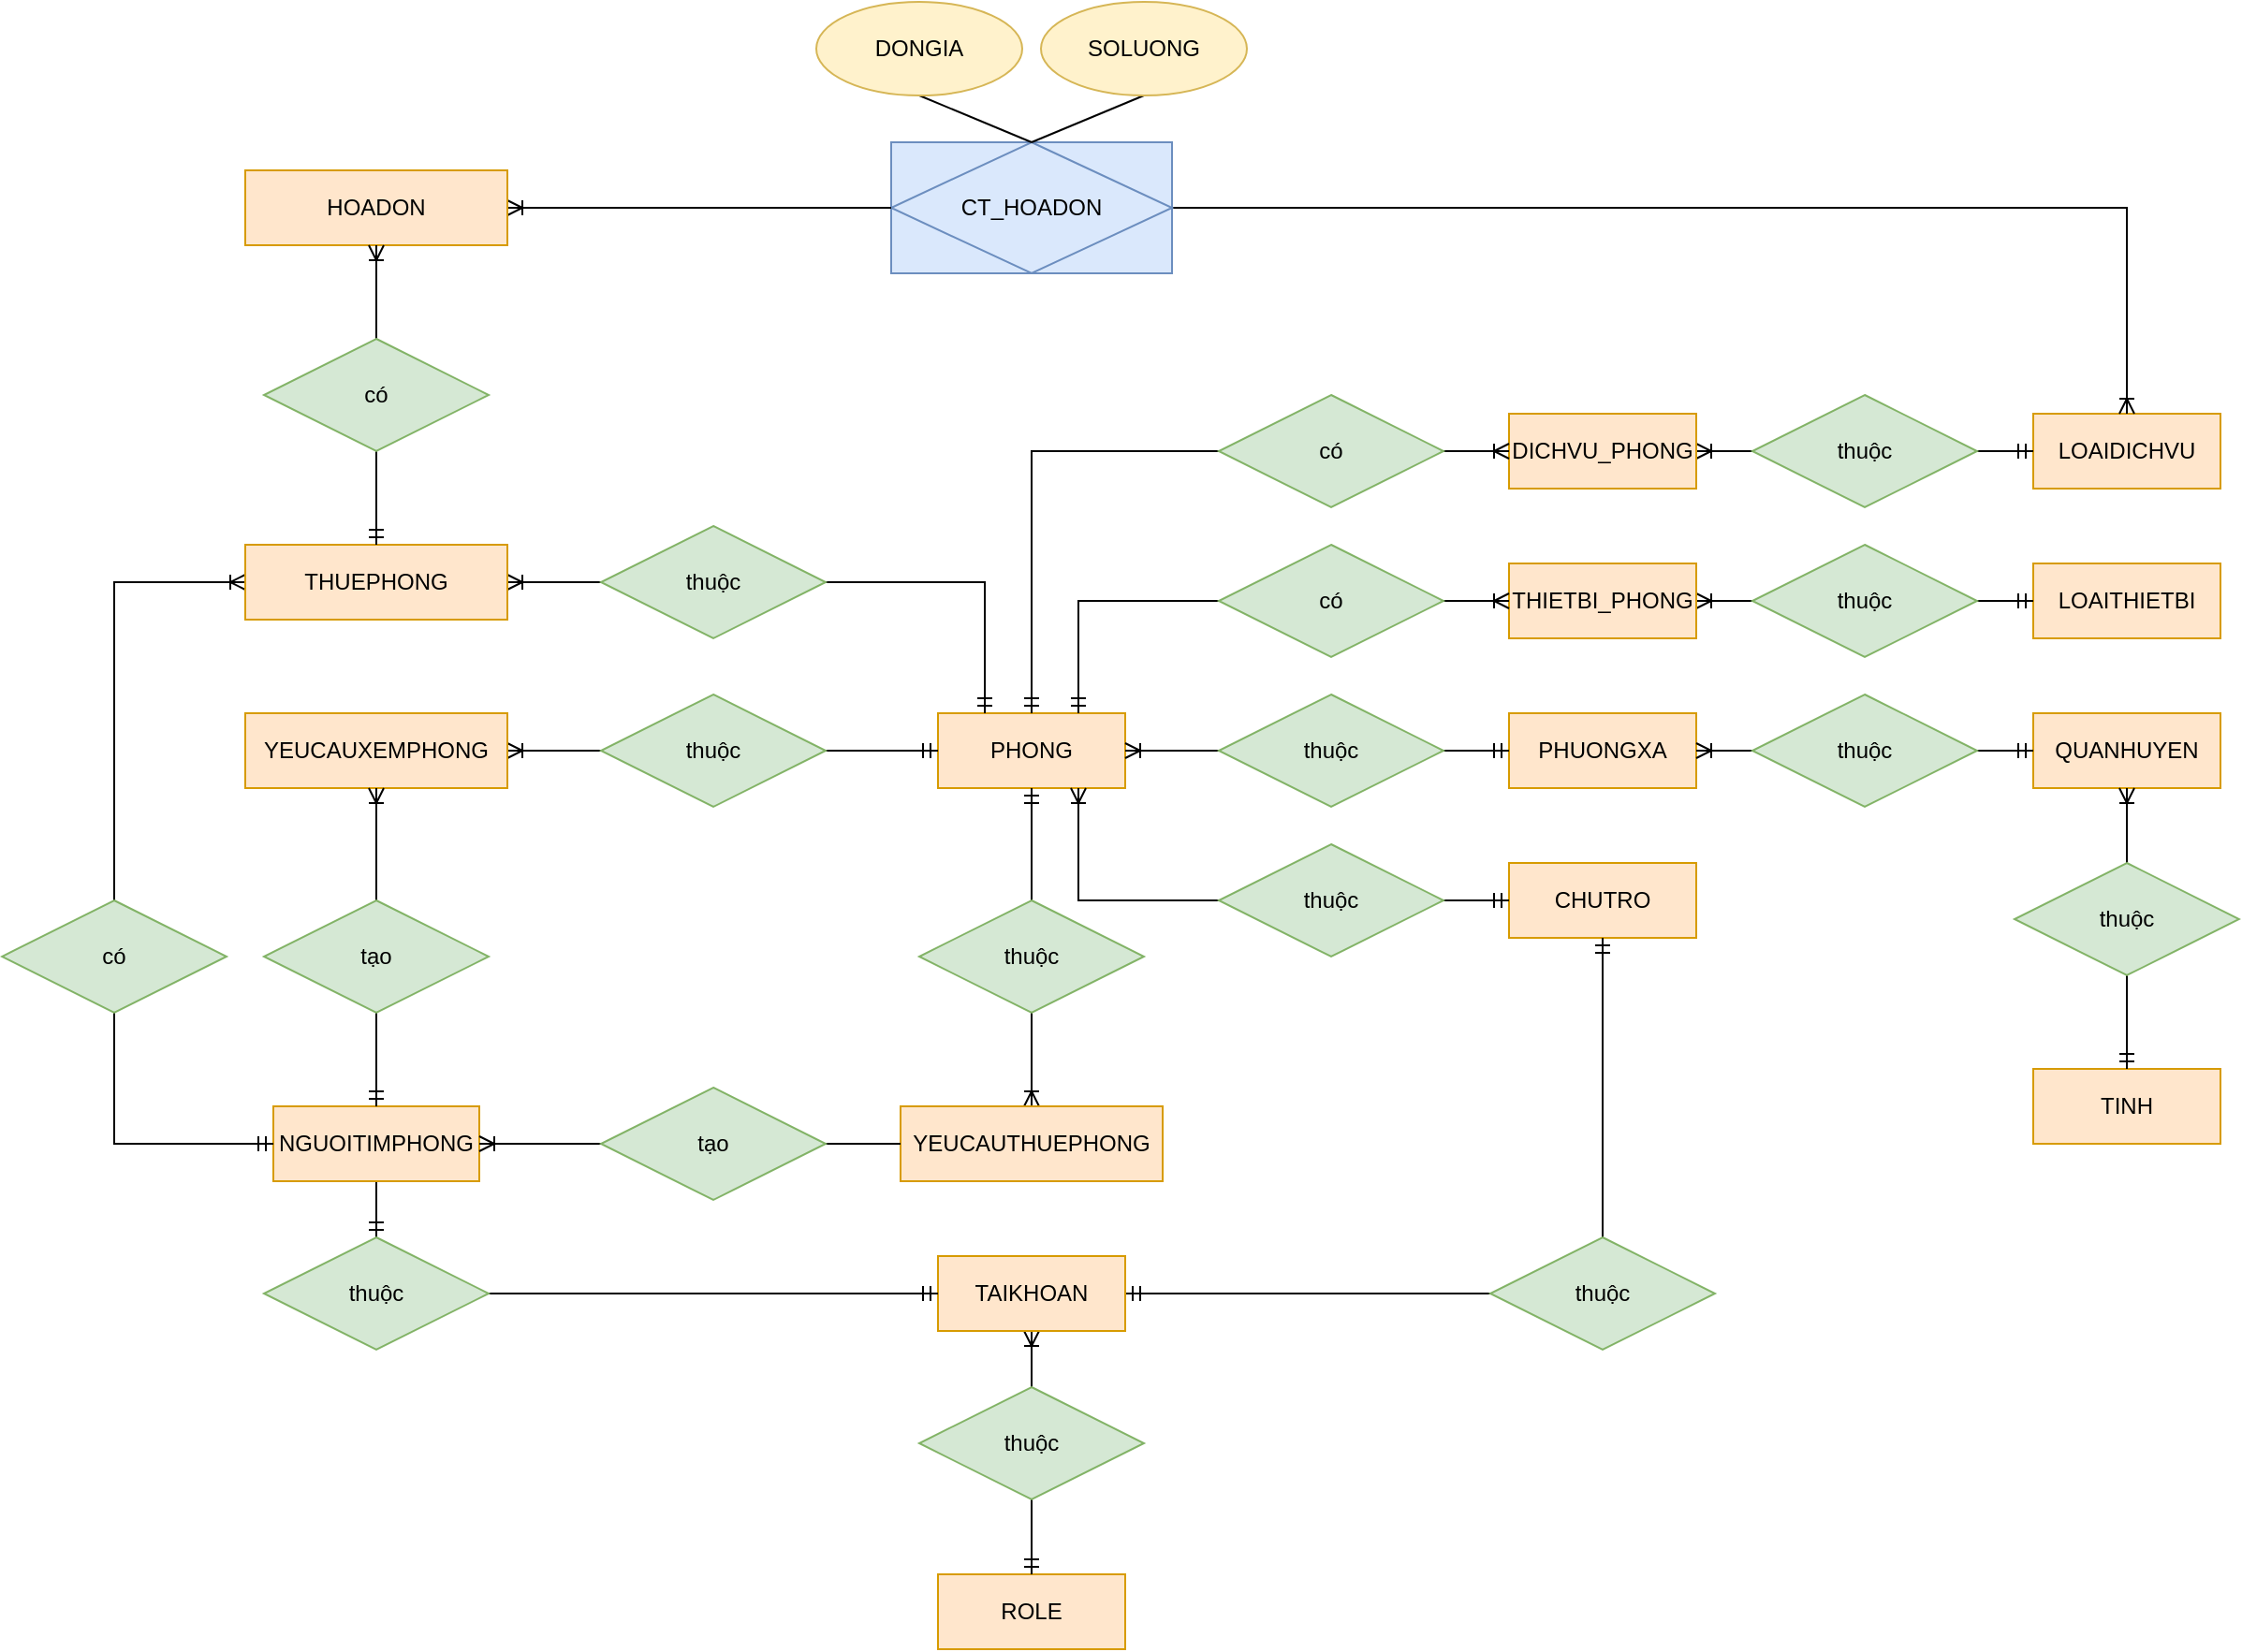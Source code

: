 <mxfile version="24.0.4" type="device">
  <diagram name="Page-1" id="qAxd_SzaQkCmQVhb05f6">
    <mxGraphModel dx="2465" dy="2068" grid="1" gridSize="10" guides="1" tooltips="1" connect="1" arrows="1" fold="1" page="1" pageScale="1" pageWidth="850" pageHeight="1100" math="0" shadow="0">
      <root>
        <mxCell id="0" />
        <mxCell id="1" parent="0" />
        <mxCell id="16j_9UyL-g9f7a7CFyK_-1" value="PHONG" style="whiteSpace=wrap;html=1;align=center;fillColor=#ffe6cc;strokeColor=#d79b00;" parent="1" vertex="1">
          <mxGeometry x="380" y="300" width="100" height="40" as="geometry" />
        </mxCell>
        <mxCell id="16j_9UyL-g9f7a7CFyK_-2" value="CHUTRO" style="whiteSpace=wrap;html=1;align=center;fillColor=#ffe6cc;strokeColor=#d79b00;" parent="1" vertex="1">
          <mxGeometry x="685" y="380" width="100" height="40" as="geometry" />
        </mxCell>
        <mxCell id="16j_9UyL-g9f7a7CFyK_-3" value="LOAI&lt;span style=&quot;background-color: initial;&quot;&gt;DICHVU&lt;/span&gt;" style="whiteSpace=wrap;html=1;align=center;fillColor=#ffe6cc;strokeColor=#d79b00;" parent="1" vertex="1">
          <mxGeometry x="965" y="140" width="100" height="40" as="geometry" />
        </mxCell>
        <mxCell id="16j_9UyL-g9f7a7CFyK_-4" value="LOAITHIETBI" style="whiteSpace=wrap;html=1;align=center;fillColor=#ffe6cc;strokeColor=#d79b00;" parent="1" vertex="1">
          <mxGeometry x="965" y="220" width="100" height="40" as="geometry" />
        </mxCell>
        <mxCell id="16j_9UyL-g9f7a7CFyK_-5" value="PHUONGXA" style="whiteSpace=wrap;html=1;align=center;fillColor=#ffe6cc;strokeColor=#d79b00;" parent="1" vertex="1">
          <mxGeometry x="685" y="300" width="100" height="40" as="geometry" />
        </mxCell>
        <mxCell id="16j_9UyL-g9f7a7CFyK_-6" value="QUANHUYEN" style="whiteSpace=wrap;html=1;align=center;fillColor=#ffe6cc;strokeColor=#d79b00;" parent="1" vertex="1">
          <mxGeometry x="965" y="300" width="100" height="40" as="geometry" />
        </mxCell>
        <mxCell id="16j_9UyL-g9f7a7CFyK_-7" value="TINH" style="whiteSpace=wrap;html=1;align=center;fillColor=#ffe6cc;strokeColor=#d79b00;" parent="1" vertex="1">
          <mxGeometry x="965" y="490" width="100" height="40" as="geometry" />
        </mxCell>
        <mxCell id="Vf8y5KTE2COu4aGGxKiX-9" style="edgeStyle=orthogonalEdgeStyle;rounded=0;orthogonalLoop=1;jettySize=auto;html=1;exitX=0.5;exitY=1;exitDx=0;exitDy=0;endArrow=ERmandOne;endFill=0;startArrow=ERmandOne;startFill=0;" parent="1" target="Vf8y5KTE2COu4aGGxKiX-7" edge="1">
          <mxGeometry relative="1" as="geometry">
            <Array as="points">
              <mxPoint x="80" y="550" />
              <mxPoint x="80" y="550" />
            </Array>
            <mxPoint x="80" y="530" as="sourcePoint" />
          </mxGeometry>
        </mxCell>
        <mxCell id="16j_9UyL-g9f7a7CFyK_-8" value="NGUOITIMPHONG" style="whiteSpace=wrap;html=1;align=center;fillColor=#ffe6cc;strokeColor=#d79b00;" parent="1" vertex="1">
          <mxGeometry x="25" y="510" width="110" height="40" as="geometry" />
        </mxCell>
        <mxCell id="16j_9UyL-g9f7a7CFyK_-14" style="edgeStyle=orthogonalEdgeStyle;rounded=0;orthogonalLoop=1;jettySize=auto;html=1;exitX=0;exitY=0.5;exitDx=0;exitDy=0;entryX=0.75;entryY=1;entryDx=0;entryDy=0;endArrow=ERoneToMany;endFill=0;" parent="1" source="16j_9UyL-g9f7a7CFyK_-12" target="16j_9UyL-g9f7a7CFyK_-1" edge="1">
          <mxGeometry relative="1" as="geometry" />
        </mxCell>
        <mxCell id="16j_9UyL-g9f7a7CFyK_-15" style="edgeStyle=orthogonalEdgeStyle;rounded=0;orthogonalLoop=1;jettySize=auto;html=1;exitX=1;exitY=0.5;exitDx=0;exitDy=0;entryX=0;entryY=0.5;entryDx=0;entryDy=0;endArrow=ERmandOne;endFill=0;" parent="1" source="16j_9UyL-g9f7a7CFyK_-12" target="16j_9UyL-g9f7a7CFyK_-2" edge="1">
          <mxGeometry relative="1" as="geometry" />
        </mxCell>
        <mxCell id="16j_9UyL-g9f7a7CFyK_-12" value="thuộc&lt;br&gt;" style="shape=rhombus;perimeter=rhombusPerimeter;whiteSpace=wrap;html=1;align=center;fillColor=#d5e8d4;strokeColor=#82b366;" parent="1" vertex="1">
          <mxGeometry x="530" y="370" width="120" height="60" as="geometry" />
        </mxCell>
        <mxCell id="16j_9UyL-g9f7a7CFyK_-17" style="edgeStyle=orthogonalEdgeStyle;rounded=0;orthogonalLoop=1;jettySize=auto;html=1;exitX=0;exitY=0.5;exitDx=0;exitDy=0;entryX=0.5;entryY=0;entryDx=0;entryDy=0;endArrow=ERmandOne;endFill=0;startArrow=none;startFill=0;" parent="1" source="iKUAATKLOtILq44134Fg-15" target="16j_9UyL-g9f7a7CFyK_-1" edge="1">
          <mxGeometry relative="1" as="geometry">
            <mxPoint x="620" y="320" as="sourcePoint" />
          </mxGeometry>
        </mxCell>
        <mxCell id="16j_9UyL-g9f7a7CFyK_-18" style="edgeStyle=orthogonalEdgeStyle;rounded=0;orthogonalLoop=1;jettySize=auto;html=1;exitX=1;exitY=0.5;exitDx=0;exitDy=0;endArrow=none;endFill=0;startArrow=ERoneToMany;startFill=0;entryX=0;entryY=0.5;entryDx=0;entryDy=0;" parent="1" source="iKUAATKLOtILq44134Fg-3" target="iKUAATKLOtILq44134Fg-11" edge="1">
          <mxGeometry relative="1" as="geometry">
            <mxPoint x="795" y="160" as="sourcePoint" />
          </mxGeometry>
        </mxCell>
        <mxCell id="16j_9UyL-g9f7a7CFyK_-24" style="edgeStyle=orthogonalEdgeStyle;rounded=0;orthogonalLoop=1;jettySize=auto;html=1;exitX=1;exitY=0.5;exitDx=0;exitDy=0;entryX=0;entryY=0.5;entryDx=0;entryDy=0;endArrow=none;endFill=0;startArrow=ERoneToMany;startFill=0;" parent="1" source="iKUAATKLOtILq44134Fg-2" target="iKUAATKLOtILq44134Fg-12" edge="1">
          <mxGeometry relative="1" as="geometry">
            <mxPoint x="795" y="240" as="sourcePoint" />
          </mxGeometry>
        </mxCell>
        <mxCell id="16j_9UyL-g9f7a7CFyK_-25" style="edgeStyle=orthogonalEdgeStyle;rounded=0;orthogonalLoop=1;jettySize=auto;html=1;exitX=0;exitY=0.5;exitDx=0;exitDy=0;entryX=0.75;entryY=0;entryDx=0;entryDy=0;endArrow=ERmandOne;endFill=0;startArrow=none;startFill=0;" parent="1" source="iKUAATKLOtILq44134Fg-16" target="16j_9UyL-g9f7a7CFyK_-1" edge="1">
          <mxGeometry relative="1" as="geometry">
            <mxPoint x="620" y="180" as="sourcePoint" />
          </mxGeometry>
        </mxCell>
        <mxCell id="16j_9UyL-g9f7a7CFyK_-27" style="edgeStyle=orthogonalEdgeStyle;rounded=0;orthogonalLoop=1;jettySize=auto;html=1;exitX=1;exitY=0.5;exitDx=0;exitDy=0;entryX=0;entryY=0.5;entryDx=0;entryDy=0;endArrow=ERmandOne;endFill=0;" parent="1" source="16j_9UyL-g9f7a7CFyK_-26" target="16j_9UyL-g9f7a7CFyK_-5" edge="1">
          <mxGeometry relative="1" as="geometry" />
        </mxCell>
        <mxCell id="16j_9UyL-g9f7a7CFyK_-28" style="edgeStyle=orthogonalEdgeStyle;rounded=0;orthogonalLoop=1;jettySize=auto;html=1;exitX=0;exitY=0.5;exitDx=0;exitDy=0;entryX=1;entryY=0.5;entryDx=0;entryDy=0;endArrow=ERoneToMany;endFill=0;" parent="1" source="16j_9UyL-g9f7a7CFyK_-26" target="16j_9UyL-g9f7a7CFyK_-1" edge="1">
          <mxGeometry relative="1" as="geometry" />
        </mxCell>
        <mxCell id="16j_9UyL-g9f7a7CFyK_-26" value="thuộc" style="shape=rhombus;perimeter=rhombusPerimeter;whiteSpace=wrap;html=1;align=center;fillColor=#d5e8d4;strokeColor=#82b366;" parent="1" vertex="1">
          <mxGeometry x="530" y="290" width="120" height="60" as="geometry" />
        </mxCell>
        <mxCell id="16j_9UyL-g9f7a7CFyK_-30" style="edgeStyle=orthogonalEdgeStyle;rounded=0;orthogonalLoop=1;jettySize=auto;html=1;exitX=0;exitY=0.5;exitDx=0;exitDy=0;entryX=1;entryY=0.5;entryDx=0;entryDy=0;endArrow=ERoneToMany;endFill=0;" parent="1" source="16j_9UyL-g9f7a7CFyK_-29" target="16j_9UyL-g9f7a7CFyK_-5" edge="1">
          <mxGeometry relative="1" as="geometry">
            <mxPoint x="945" y="470" as="targetPoint" />
          </mxGeometry>
        </mxCell>
        <mxCell id="SWeUmyPQ4jeQDqH1-Q_F-1" style="edgeStyle=orthogonalEdgeStyle;rounded=0;orthogonalLoop=1;jettySize=auto;html=1;exitX=1;exitY=0.5;exitDx=0;exitDy=0;entryX=0;entryY=0.5;entryDx=0;entryDy=0;endArrow=ERmandOne;endFill=0;" parent="1" source="16j_9UyL-g9f7a7CFyK_-29" target="16j_9UyL-g9f7a7CFyK_-6" edge="1">
          <mxGeometry relative="1" as="geometry" />
        </mxCell>
        <mxCell id="16j_9UyL-g9f7a7CFyK_-29" value="thuộc&lt;br&gt;" style="shape=rhombus;perimeter=rhombusPerimeter;whiteSpace=wrap;html=1;align=center;fillColor=#d5e8d4;strokeColor=#82b366;" parent="1" vertex="1">
          <mxGeometry x="815" y="290" width="120" height="60" as="geometry" />
        </mxCell>
        <mxCell id="16j_9UyL-g9f7a7CFyK_-38" style="edgeStyle=orthogonalEdgeStyle;rounded=0;orthogonalLoop=1;jettySize=auto;html=1;exitX=0.5;exitY=0;exitDx=0;exitDy=0;endArrow=ERoneToMany;endFill=0;" parent="1" source="16j_9UyL-g9f7a7CFyK_-37" target="16j_9UyL-g9f7a7CFyK_-6" edge="1">
          <mxGeometry relative="1" as="geometry" />
        </mxCell>
        <mxCell id="16j_9UyL-g9f7a7CFyK_-39" style="edgeStyle=orthogonalEdgeStyle;rounded=0;orthogonalLoop=1;jettySize=auto;html=1;exitX=0.5;exitY=1;exitDx=0;exitDy=0;entryX=0.5;entryY=0;entryDx=0;entryDy=0;endArrow=ERmandOne;endFill=0;" parent="1" source="16j_9UyL-g9f7a7CFyK_-37" target="16j_9UyL-g9f7a7CFyK_-7" edge="1">
          <mxGeometry relative="1" as="geometry" />
        </mxCell>
        <mxCell id="16j_9UyL-g9f7a7CFyK_-37" value="thuộc" style="shape=rhombus;perimeter=rhombusPerimeter;whiteSpace=wrap;html=1;align=center;fillColor=#d5e8d4;strokeColor=#82b366;" parent="1" vertex="1">
          <mxGeometry x="955" y="380" width="120" height="60" as="geometry" />
        </mxCell>
        <mxCell id="16j_9UyL-g9f7a7CFyK_-44" style="edgeStyle=orthogonalEdgeStyle;rounded=0;orthogonalLoop=1;jettySize=auto;html=1;exitX=0.5;exitY=1;exitDx=0;exitDy=0;endArrow=ERmandOne;endFill=0;entryX=0.5;entryY=0;entryDx=0;entryDy=0;startArrow=none;startFill=0;" parent="1" source="iKUAATKLOtILq44134Fg-24" target="16j_9UyL-g9f7a7CFyK_-8" edge="1">
          <mxGeometry relative="1" as="geometry">
            <mxPoint x="10" y="310" as="sourcePoint" />
            <mxPoint x="25" y="510" as="targetPoint" />
          </mxGeometry>
        </mxCell>
        <mxCell id="16j_9UyL-g9f7a7CFyK_-45" style="edgeStyle=orthogonalEdgeStyle;rounded=0;orthogonalLoop=1;jettySize=auto;html=1;exitX=1;exitY=0.5;exitDx=0;exitDy=0;entryX=0;entryY=0.5;entryDx=0;entryDy=0;endArrow=none;endFill=0;startArrow=ERoneToMany;startFill=0;" parent="1" source="iKUAATKLOtILq44134Fg-6" target="iKUAATKLOtILq44134Fg-20" edge="1">
          <mxGeometry relative="1" as="geometry">
            <mxPoint x="155" y="205" as="sourcePoint" />
          </mxGeometry>
        </mxCell>
        <mxCell id="OK-HGybYywkDAGOTww50-4" style="edgeStyle=orthogonalEdgeStyle;rounded=0;orthogonalLoop=1;jettySize=auto;html=1;entryX=0.5;entryY=1;entryDx=0;entryDy=0;endArrow=none;endFill=0;startArrow=ERoneToMany;startFill=0;exitX=0.5;exitY=0;exitDx=0;exitDy=0;" parent="1" source="iKUAATKLOtILq44134Fg-5" target="iKUAATKLOtILq44134Fg-23" edge="1">
          <mxGeometry relative="1" as="geometry">
            <mxPoint x="404" y="512" as="sourcePoint" />
          </mxGeometry>
        </mxCell>
        <mxCell id="OK-HGybYywkDAGOTww50-6" style="edgeStyle=orthogonalEdgeStyle;rounded=0;orthogonalLoop=1;jettySize=auto;html=1;exitX=0;exitY=0.5;exitDx=0;exitDy=0;entryX=1;entryY=0.5;entryDx=0;entryDy=0;endArrow=ERoneToMany;endFill=0;" parent="1" source="iKUAATKLOtILq44134Fg-19" target="16j_9UyL-g9f7a7CFyK_-8" edge="1">
          <mxGeometry relative="1" as="geometry">
            <mxPoint x="170" y="510" as="sourcePoint" />
            <mxPoint x="135" y="510" as="targetPoint" />
          </mxGeometry>
        </mxCell>
        <mxCell id="xMZ0k_BKHOlbC9z2a1ss-3" style="edgeStyle=orthogonalEdgeStyle;rounded=0;orthogonalLoop=1;jettySize=auto;html=1;exitX=0.5;exitY=1;exitDx=0;exitDy=0;entryX=0.5;entryY=0;entryDx=0;entryDy=0;strokeColor=none;endArrow=none;endFill=0;" parent="1" edge="1">
          <mxGeometry relative="1" as="geometry">
            <mxPoint x="670" y="190" as="sourcePoint" />
            <mxPoint x="725" y="210.0" as="targetPoint" />
          </mxGeometry>
        </mxCell>
        <mxCell id="xMZ0k_BKHOlbC9z2a1ss-4" style="edgeStyle=orthogonalEdgeStyle;rounded=0;orthogonalLoop=1;jettySize=auto;html=1;exitX=0.5;exitY=1;exitDx=0;exitDy=0;entryX=0.5;entryY=0;entryDx=0;entryDy=0;strokeColor=none;endArrow=none;endFill=0;" parent="1" edge="1">
          <mxGeometry relative="1" as="geometry">
            <mxPoint x="725" y="120" as="targetPoint" />
            <mxPoint x="725" y="110" as="sourcePoint" />
          </mxGeometry>
        </mxCell>
        <mxCell id="Vf8y5KTE2COu4aGGxKiX-3" style="edgeStyle=orthogonalEdgeStyle;rounded=0;orthogonalLoop=1;jettySize=auto;html=1;exitX=0.5;exitY=1;exitDx=0;exitDy=0;entryX=0.5;entryY=0;entryDx=0;entryDy=0;endArrow=none;endFill=0;startArrow=ERoneToMany;startFill=0;" parent="1" source="Vf8y5KTE2COu4aGGxKiX-1" target="Vf8y5KTE2COu4aGGxKiX-4" edge="1">
          <mxGeometry relative="1" as="geometry" />
        </mxCell>
        <mxCell id="Vf8y5KTE2COu4aGGxKiX-11" style="edgeStyle=orthogonalEdgeStyle;rounded=0;orthogonalLoop=1;jettySize=auto;html=1;exitX=1;exitY=0.5;exitDx=0;exitDy=0;entryX=0;entryY=0.5;entryDx=0;entryDy=0;endArrow=none;endFill=0;startArrow=ERmandOne;startFill=0;" parent="1" source="Vf8y5KTE2COu4aGGxKiX-1" target="Vf8y5KTE2COu4aGGxKiX-8" edge="1">
          <mxGeometry relative="1" as="geometry" />
        </mxCell>
        <mxCell id="Vf8y5KTE2COu4aGGxKiX-1" value="TAIKHOAN" style="whiteSpace=wrap;html=1;align=center;fillColor=#ffe6cc;strokeColor=#d79b00;" parent="1" vertex="1">
          <mxGeometry x="380" y="590" width="100" height="40" as="geometry" />
        </mxCell>
        <mxCell id="Vf8y5KTE2COu4aGGxKiX-2" value="ROLE" style="whiteSpace=wrap;html=1;align=center;fillColor=#ffe6cc;strokeColor=#d79b00;" parent="1" vertex="1">
          <mxGeometry x="380" y="760" width="100" height="40" as="geometry" />
        </mxCell>
        <mxCell id="Vf8y5KTE2COu4aGGxKiX-6" style="edgeStyle=orthogonalEdgeStyle;rounded=0;orthogonalLoop=1;jettySize=auto;html=1;exitX=0.5;exitY=1;exitDx=0;exitDy=0;entryX=0.5;entryY=0;entryDx=0;entryDy=0;endArrow=ERmandOne;endFill=0;" parent="1" source="Vf8y5KTE2COu4aGGxKiX-4" target="Vf8y5KTE2COu4aGGxKiX-2" edge="1">
          <mxGeometry relative="1" as="geometry" />
        </mxCell>
        <mxCell id="Vf8y5KTE2COu4aGGxKiX-4" value="thuộc&lt;br&gt;" style="shape=rhombus;perimeter=rhombusPerimeter;whiteSpace=wrap;html=1;align=center;fillColor=#d5e8d4;strokeColor=#82b366;" parent="1" vertex="1">
          <mxGeometry x="370" y="660" width="120" height="60" as="geometry" />
        </mxCell>
        <mxCell id="Vf8y5KTE2COu4aGGxKiX-10" style="edgeStyle=orthogonalEdgeStyle;rounded=0;orthogonalLoop=1;jettySize=auto;html=1;exitX=1;exitY=0.5;exitDx=0;exitDy=0;entryX=0;entryY=0.5;entryDx=0;entryDy=0;startArrow=none;startFill=0;endArrow=ERmandOne;endFill=0;" parent="1" source="Vf8y5KTE2COu4aGGxKiX-7" target="Vf8y5KTE2COu4aGGxKiX-1" edge="1">
          <mxGeometry relative="1" as="geometry" />
        </mxCell>
        <mxCell id="Vf8y5KTE2COu4aGGxKiX-7" value="thuộc&lt;br&gt;" style="shape=rhombus;perimeter=rhombusPerimeter;whiteSpace=wrap;html=1;align=center;fillColor=#d5e8d4;strokeColor=#82b366;" parent="1" vertex="1">
          <mxGeometry x="20" y="580" width="120" height="60" as="geometry" />
        </mxCell>
        <mxCell id="Vf8y5KTE2COu4aGGxKiX-12" style="edgeStyle=orthogonalEdgeStyle;rounded=0;orthogonalLoop=1;jettySize=auto;html=1;exitX=0.5;exitY=0;exitDx=0;exitDy=0;entryX=0.5;entryY=1;entryDx=0;entryDy=0;endArrow=ERmandOne;endFill=0;" parent="1" source="Vf8y5KTE2COu4aGGxKiX-8" target="16j_9UyL-g9f7a7CFyK_-2" edge="1">
          <mxGeometry relative="1" as="geometry" />
        </mxCell>
        <mxCell id="Vf8y5KTE2COu4aGGxKiX-8" value="thuộc&lt;br&gt;" style="shape=rhombus;perimeter=rhombusPerimeter;whiteSpace=wrap;html=1;align=center;fillColor=#d5e8d4;strokeColor=#82b366;" parent="1" vertex="1">
          <mxGeometry x="675" y="580" width="120" height="60" as="geometry" />
        </mxCell>
        <mxCell id="iKUAATKLOtILq44134Fg-2" value="THIETBI_PHONG" style="whiteSpace=wrap;html=1;align=center;fillColor=#ffe6cc;strokeColor=#d79b00;" vertex="1" parent="1">
          <mxGeometry x="685" y="220" width="100" height="40" as="geometry" />
        </mxCell>
        <mxCell id="iKUAATKLOtILq44134Fg-3" value="DICHVU_PHONG" style="whiteSpace=wrap;html=1;align=center;fillColor=#ffe6cc;strokeColor=#d79b00;" vertex="1" parent="1">
          <mxGeometry x="685" y="140" width="100" height="40" as="geometry" />
        </mxCell>
        <mxCell id="iKUAATKLOtILq44134Fg-5" value="YEUCAUTHUEPHONG" style="whiteSpace=wrap;html=1;align=center;fillColor=#ffe6cc;strokeColor=#d79b00;" vertex="1" parent="1">
          <mxGeometry x="360" y="510" width="140" height="40" as="geometry" />
        </mxCell>
        <mxCell id="iKUAATKLOtILq44134Fg-6" value="YEUCAUXEMPHONG" style="whiteSpace=wrap;html=1;align=center;fillColor=#ffe6cc;strokeColor=#d79b00;" vertex="1" parent="1">
          <mxGeometry x="10" y="300" width="140" height="40" as="geometry" />
        </mxCell>
        <mxCell id="iKUAATKLOtILq44134Fg-9" style="edgeStyle=orthogonalEdgeStyle;rounded=0;orthogonalLoop=1;jettySize=auto;html=1;entryX=0;entryY=0.5;entryDx=0;entryDy=0;endArrow=none;endFill=0;startArrow=ERoneToMany;startFill=0;" edge="1" parent="1" source="iKUAATKLOtILq44134Fg-8" target="iKUAATKLOtILq44134Fg-27">
          <mxGeometry relative="1" as="geometry" />
        </mxCell>
        <mxCell id="iKUAATKLOtILq44134Fg-10" style="edgeStyle=orthogonalEdgeStyle;rounded=0;orthogonalLoop=1;jettySize=auto;html=1;endArrow=none;endFill=0;startArrow=ERoneToMany;startFill=0;exitX=0;exitY=0.5;exitDx=0;exitDy=0;entryX=0.5;entryY=0;entryDx=0;entryDy=0;" edge="1" parent="1" source="iKUAATKLOtILq44134Fg-8" target="iKUAATKLOtILq44134Fg-29">
          <mxGeometry relative="1" as="geometry">
            <mxPoint y="550" as="targetPoint" />
          </mxGeometry>
        </mxCell>
        <mxCell id="iKUAATKLOtILq44134Fg-8" value="THUEPHONG" style="whiteSpace=wrap;html=1;align=center;fillColor=#ffe6cc;strokeColor=#d79b00;" vertex="1" parent="1">
          <mxGeometry x="10" y="210" width="140" height="40" as="geometry" />
        </mxCell>
        <mxCell id="iKUAATKLOtILq44134Fg-14" style="edgeStyle=orthogonalEdgeStyle;rounded=0;orthogonalLoop=1;jettySize=auto;html=1;entryX=0;entryY=0.5;entryDx=0;entryDy=0;endArrow=ERmandOne;endFill=0;" edge="1" parent="1" source="iKUAATKLOtILq44134Fg-11" target="16j_9UyL-g9f7a7CFyK_-3">
          <mxGeometry relative="1" as="geometry" />
        </mxCell>
        <mxCell id="iKUAATKLOtILq44134Fg-11" value="thuộc&lt;br&gt;" style="shape=rhombus;perimeter=rhombusPerimeter;whiteSpace=wrap;html=1;align=center;fillColor=#d5e8d4;strokeColor=#82b366;" vertex="1" parent="1">
          <mxGeometry x="815" y="130" width="120" height="60" as="geometry" />
        </mxCell>
        <mxCell id="iKUAATKLOtILq44134Fg-13" style="edgeStyle=orthogonalEdgeStyle;rounded=0;orthogonalLoop=1;jettySize=auto;html=1;entryX=0;entryY=0.5;entryDx=0;entryDy=0;endArrow=ERmandOne;endFill=0;" edge="1" parent="1" source="iKUAATKLOtILq44134Fg-12" target="16j_9UyL-g9f7a7CFyK_-4">
          <mxGeometry relative="1" as="geometry" />
        </mxCell>
        <mxCell id="iKUAATKLOtILq44134Fg-12" value="thuộc&lt;br&gt;" style="shape=rhombus;perimeter=rhombusPerimeter;whiteSpace=wrap;html=1;align=center;fillColor=#d5e8d4;strokeColor=#82b366;" vertex="1" parent="1">
          <mxGeometry x="815" y="210" width="120" height="60" as="geometry" />
        </mxCell>
        <mxCell id="iKUAATKLOtILq44134Fg-17" style="edgeStyle=orthogonalEdgeStyle;rounded=0;orthogonalLoop=1;jettySize=auto;html=1;entryX=0;entryY=0.5;entryDx=0;entryDy=0;endArrow=ERoneToMany;endFill=0;" edge="1" parent="1" source="iKUAATKLOtILq44134Fg-15" target="iKUAATKLOtILq44134Fg-3">
          <mxGeometry relative="1" as="geometry" />
        </mxCell>
        <mxCell id="iKUAATKLOtILq44134Fg-15" value="có" style="shape=rhombus;perimeter=rhombusPerimeter;whiteSpace=wrap;html=1;align=center;fillColor=#d5e8d4;strokeColor=#82b366;" vertex="1" parent="1">
          <mxGeometry x="530" y="130" width="120" height="60" as="geometry" />
        </mxCell>
        <mxCell id="iKUAATKLOtILq44134Fg-18" style="edgeStyle=orthogonalEdgeStyle;rounded=0;orthogonalLoop=1;jettySize=auto;html=1;exitX=1;exitY=0.5;exitDx=0;exitDy=0;entryX=0;entryY=0.5;entryDx=0;entryDy=0;endArrow=ERoneToMany;endFill=0;" edge="1" parent="1" source="iKUAATKLOtILq44134Fg-16" target="iKUAATKLOtILq44134Fg-2">
          <mxGeometry relative="1" as="geometry" />
        </mxCell>
        <mxCell id="iKUAATKLOtILq44134Fg-16" value="có" style="shape=rhombus;perimeter=rhombusPerimeter;whiteSpace=wrap;html=1;align=center;fillColor=#d5e8d4;strokeColor=#82b366;" vertex="1" parent="1">
          <mxGeometry x="530" y="210" width="120" height="60" as="geometry" />
        </mxCell>
        <mxCell id="iKUAATKLOtILq44134Fg-21" style="edgeStyle=orthogonalEdgeStyle;rounded=0;orthogonalLoop=1;jettySize=auto;html=1;entryX=0;entryY=0.5;entryDx=0;entryDy=0;exitX=1;exitY=0.5;exitDx=0;exitDy=0;endArrow=none;endFill=0;" edge="1" parent="1" source="iKUAATKLOtILq44134Fg-19" target="iKUAATKLOtILq44134Fg-5">
          <mxGeometry relative="1" as="geometry">
            <mxPoint x="290" y="510" as="sourcePoint" />
            <mxPoint x="360" y="510" as="targetPoint" />
          </mxGeometry>
        </mxCell>
        <mxCell id="iKUAATKLOtILq44134Fg-19" value="tạo" style="shape=rhombus;perimeter=rhombusPerimeter;whiteSpace=wrap;html=1;align=center;fillColor=#d5e8d4;strokeColor=#82b366;" vertex="1" parent="1">
          <mxGeometry x="200" y="500" width="120" height="60" as="geometry" />
        </mxCell>
        <mxCell id="iKUAATKLOtILq44134Fg-22" style="edgeStyle=orthogonalEdgeStyle;rounded=0;orthogonalLoop=1;jettySize=auto;html=1;entryX=0;entryY=0.5;entryDx=0;entryDy=0;endArrow=ERmandOne;endFill=0;" edge="1" parent="1" source="iKUAATKLOtILq44134Fg-20" target="16j_9UyL-g9f7a7CFyK_-1">
          <mxGeometry relative="1" as="geometry" />
        </mxCell>
        <mxCell id="iKUAATKLOtILq44134Fg-20" value="thuộc" style="shape=rhombus;perimeter=rhombusPerimeter;whiteSpace=wrap;html=1;align=center;fillColor=#d5e8d4;strokeColor=#82b366;" vertex="1" parent="1">
          <mxGeometry x="200" y="290" width="120" height="60" as="geometry" />
        </mxCell>
        <mxCell id="iKUAATKLOtILq44134Fg-25" style="edgeStyle=orthogonalEdgeStyle;rounded=0;orthogonalLoop=1;jettySize=auto;html=1;exitX=0.5;exitY=0;exitDx=0;exitDy=0;entryX=0.5;entryY=1;entryDx=0;entryDy=0;endArrow=ERmandOne;endFill=0;" edge="1" parent="1" source="iKUAATKLOtILq44134Fg-23" target="16j_9UyL-g9f7a7CFyK_-1">
          <mxGeometry relative="1" as="geometry" />
        </mxCell>
        <mxCell id="iKUAATKLOtILq44134Fg-23" value="thuộc" style="shape=rhombus;perimeter=rhombusPerimeter;whiteSpace=wrap;html=1;align=center;fillColor=#d5e8d4;strokeColor=#82b366;" vertex="1" parent="1">
          <mxGeometry x="370" y="400" width="120" height="60" as="geometry" />
        </mxCell>
        <mxCell id="iKUAATKLOtILq44134Fg-26" style="edgeStyle=orthogonalEdgeStyle;rounded=0;orthogonalLoop=1;jettySize=auto;html=1;exitX=0.5;exitY=0;exitDx=0;exitDy=0;entryX=0.5;entryY=1;entryDx=0;entryDy=0;endArrow=ERoneToMany;endFill=0;" edge="1" parent="1" source="iKUAATKLOtILq44134Fg-24" target="iKUAATKLOtILq44134Fg-6">
          <mxGeometry relative="1" as="geometry" />
        </mxCell>
        <mxCell id="iKUAATKLOtILq44134Fg-24" value="tạo" style="shape=rhombus;perimeter=rhombusPerimeter;whiteSpace=wrap;html=1;align=center;fillColor=#d5e8d4;strokeColor=#82b366;" vertex="1" parent="1">
          <mxGeometry x="20" y="400" width="120" height="60" as="geometry" />
        </mxCell>
        <mxCell id="iKUAATKLOtILq44134Fg-28" style="edgeStyle=orthogonalEdgeStyle;rounded=0;orthogonalLoop=1;jettySize=auto;html=1;exitX=1;exitY=0.5;exitDx=0;exitDy=0;entryX=0.25;entryY=0;entryDx=0;entryDy=0;endArrow=ERmandOne;endFill=0;" edge="1" parent="1" source="iKUAATKLOtILq44134Fg-27" target="16j_9UyL-g9f7a7CFyK_-1">
          <mxGeometry relative="1" as="geometry" />
        </mxCell>
        <mxCell id="iKUAATKLOtILq44134Fg-27" value="thuộc" style="shape=rhombus;perimeter=rhombusPerimeter;whiteSpace=wrap;html=1;align=center;fillColor=#d5e8d4;strokeColor=#82b366;" vertex="1" parent="1">
          <mxGeometry x="200" y="200" width="120" height="60" as="geometry" />
        </mxCell>
        <mxCell id="iKUAATKLOtILq44134Fg-30" style="edgeStyle=orthogonalEdgeStyle;rounded=0;orthogonalLoop=1;jettySize=auto;html=1;entryX=0;entryY=0.5;entryDx=0;entryDy=0;exitX=0.5;exitY=1;exitDx=0;exitDy=0;endArrow=ERmandOne;endFill=0;" edge="1" parent="1" source="iKUAATKLOtILq44134Fg-29" target="16j_9UyL-g9f7a7CFyK_-8">
          <mxGeometry relative="1" as="geometry" />
        </mxCell>
        <mxCell id="iKUAATKLOtILq44134Fg-29" value="có" style="shape=rhombus;perimeter=rhombusPerimeter;whiteSpace=wrap;html=1;align=center;fillColor=#d5e8d4;strokeColor=#82b366;" vertex="1" parent="1">
          <mxGeometry x="-120" y="400" width="120" height="60" as="geometry" />
        </mxCell>
        <mxCell id="iKUAATKLOtILq44134Fg-43" style="edgeStyle=orthogonalEdgeStyle;rounded=0;orthogonalLoop=1;jettySize=auto;html=1;exitX=1;exitY=0.5;exitDx=0;exitDy=0;entryX=0.5;entryY=0;entryDx=0;entryDy=0;endArrow=ERoneToMany;endFill=0;" edge="1" parent="1" source="iKUAATKLOtILq44134Fg-31" target="16j_9UyL-g9f7a7CFyK_-3">
          <mxGeometry relative="1" as="geometry" />
        </mxCell>
        <mxCell id="iKUAATKLOtILq44134Fg-31" value="CT_HOADON" style="shape=associativeEntity;whiteSpace=wrap;html=1;align=center;fillColor=#dae8fc;strokeColor=#6c8ebf;" vertex="1" parent="1">
          <mxGeometry x="355" y="-5" width="150" height="70" as="geometry" />
        </mxCell>
        <mxCell id="iKUAATKLOtILq44134Fg-42" style="edgeStyle=orthogonalEdgeStyle;rounded=0;orthogonalLoop=1;jettySize=auto;html=1;entryX=0;entryY=0.5;entryDx=0;entryDy=0;endArrow=none;endFill=0;startArrow=ERoneToMany;startFill=0;exitX=1;exitY=0.5;exitDx=0;exitDy=0;" edge="1" parent="1" source="iKUAATKLOtILq44134Fg-32" target="iKUAATKLOtILq44134Fg-31">
          <mxGeometry relative="1" as="geometry">
            <mxPoint x="320" y="30" as="sourcePoint" />
          </mxGeometry>
        </mxCell>
        <mxCell id="iKUAATKLOtILq44134Fg-32" value="HOADON" style="whiteSpace=wrap;html=1;align=center;fillColor=#ffe6cc;strokeColor=#d79b00;" vertex="1" parent="1">
          <mxGeometry x="10" y="10" width="140" height="40" as="geometry" />
        </mxCell>
        <mxCell id="iKUAATKLOtILq44134Fg-37" style="rounded=0;orthogonalLoop=1;jettySize=auto;html=1;exitX=0.5;exitY=1;exitDx=0;exitDy=0;entryX=0.5;entryY=0;entryDx=0;entryDy=0;endArrow=none;endFill=0;" edge="1" parent="1" source="iKUAATKLOtILq44134Fg-34" target="iKUAATKLOtILq44134Fg-31">
          <mxGeometry relative="1" as="geometry" />
        </mxCell>
        <mxCell id="iKUAATKLOtILq44134Fg-34" value="SOLUONG" style="ellipse;whiteSpace=wrap;html=1;fillColor=#fff2cc;strokeColor=#d6b656;" vertex="1" parent="1">
          <mxGeometry x="435" y="-80" width="110" height="50" as="geometry" />
        </mxCell>
        <mxCell id="iKUAATKLOtILq44134Fg-36" style="rounded=0;orthogonalLoop=1;jettySize=auto;html=1;exitX=0.5;exitY=1;exitDx=0;exitDy=0;entryX=0.5;entryY=0;entryDx=0;entryDy=0;endArrow=none;endFill=0;" edge="1" parent="1" source="iKUAATKLOtILq44134Fg-35" target="iKUAATKLOtILq44134Fg-31">
          <mxGeometry relative="1" as="geometry" />
        </mxCell>
        <mxCell id="iKUAATKLOtILq44134Fg-35" value="DONGIA" style="ellipse;whiteSpace=wrap;html=1;fillColor=#fff2cc;strokeColor=#d6b656;" vertex="1" parent="1">
          <mxGeometry x="315" y="-80" width="110" height="50" as="geometry" />
        </mxCell>
        <mxCell id="iKUAATKLOtILq44134Fg-39" style="edgeStyle=orthogonalEdgeStyle;rounded=0;orthogonalLoop=1;jettySize=auto;html=1;entryX=0.5;entryY=1;entryDx=0;entryDy=0;endArrow=ERoneToMany;endFill=0;" edge="1" parent="1" source="iKUAATKLOtILq44134Fg-38" target="iKUAATKLOtILq44134Fg-32">
          <mxGeometry relative="1" as="geometry" />
        </mxCell>
        <mxCell id="iKUAATKLOtILq44134Fg-40" style="edgeStyle=orthogonalEdgeStyle;rounded=0;orthogonalLoop=1;jettySize=auto;html=1;exitX=0.5;exitY=1;exitDx=0;exitDy=0;entryX=0.5;entryY=0;entryDx=0;entryDy=0;endArrow=ERmandOne;endFill=0;" edge="1" parent="1" source="iKUAATKLOtILq44134Fg-38" target="iKUAATKLOtILq44134Fg-8">
          <mxGeometry relative="1" as="geometry" />
        </mxCell>
        <mxCell id="iKUAATKLOtILq44134Fg-38" value="có" style="shape=rhombus;perimeter=rhombusPerimeter;whiteSpace=wrap;html=1;align=center;fillColor=#d5e8d4;strokeColor=#82b366;" vertex="1" parent="1">
          <mxGeometry x="20" y="100" width="120" height="60" as="geometry" />
        </mxCell>
      </root>
    </mxGraphModel>
  </diagram>
</mxfile>
